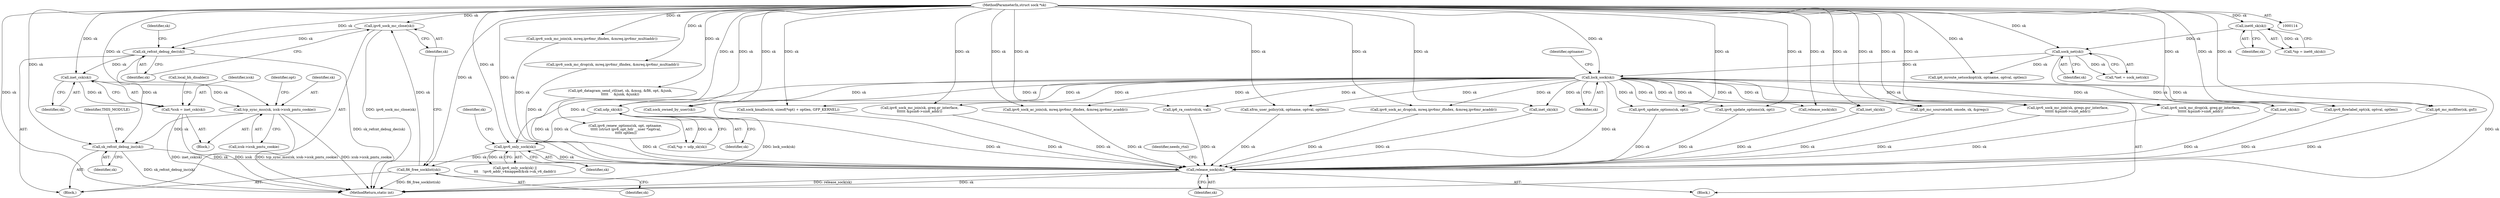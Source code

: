 digraph "0_linux_45f6fad84cc305103b28d73482b344d7f5b76f39_11@API" {
"1000281" [label="(Call,ipv6_sock_mc_close(sk))"];
"1000279" [label="(Call,fl6_free_socklist(sk))"];
"1000265" [label="(Call,ipv6_only_sock(sk))"];
"1000187" [label="(Call,lock_sock(sk))"];
"1000129" [label="(Call,sock_net(sk))"];
"1000124" [label="(Call,inet6_sk(sk))"];
"1000115" [label="(MethodParameterIn,struct sock *sk)"];
"1000229" [label="(Call,udp_sk(sk))"];
"1000283" [label="(Call,sk_refcnt_debug_dec(sk))"];
"1000295" [label="(Call,inet_csk(sk))"];
"1000293" [label="(Call,*icsk = inet_csk(sk))"];
"1000336" [label="(Call,tcp_sync_mss(sk, icsk->icsk_pmtu_cookie))"];
"1000417" [label="(Call,sk_refcnt_debug_inc(sk))"];
"1002049" [label="(Call,release_sock(sk))"];
"1001471" [label="(Call,ipv6_sock_ac_drop(sk, mreq.ipv6mr_ifindex, &mreq.ipv6mr_acaddr))"];
"1000130" [label="(Identifier,sk)"];
"1000265" [label="(Call,ipv6_only_sock(sk))"];
"1000418" [label="(Identifier,sk)"];
"1000283" [label="(Call,sk_refcnt_debug_dec(sk))"];
"1001897" [label="(Call,xfrm_user_policy(sk, optname, optval, optlen))"];
"1000125" [label="(Identifier,sk)"];
"1001876" [label="(Call,ipv6_flowlabel_opt(sk, optval, optlen))"];
"1000279" [label="(Call,fl6_free_socklist(sk))"];
"1001409" [label="(Call,ipv6_sock_mc_join(sk, mreq.ipv6mr_ifindex, &mreq.ipv6mr_multiaddr))"];
"1001057" [label="(Call,sock_kmalloc(sk, sizeof(*opt) + optlen, GFP_KERNEL))"];
"1000179" [label="(Call,ip6_mroute_setsockopt(sk, optname, optval, optlen))"];
"1000291" [label="(Block,)"];
"1001781" [label="(Call,ip6_ra_control(sk, val))"];
"1000264" [label="(Call,ipv6_only_sock(sk) ||\n\t\t\t    !ipv6_addr_v4mapped(&sk->sk_v6_daddr))"];
"1000288" [label="(Identifier,sk)"];
"1000120" [label="(Block,)"];
"1000295" [label="(Call,inet_csk(sk))"];
"1000115" [label="(MethodParameterIn,struct sock *sk)"];
"1000297" [label="(Call,local_bh_disable())"];
"1000266" [label="(Identifier,sk)"];
"1002052" [label="(Identifier,needs_rtnl)"];
"1001544" [label="(Call,ipv6_sock_mc_drop(sk, greq.gr_interface,\n\t\t\t\t\t\t &psin6->sin6_addr))"];
"1000127" [label="(Call,*net = sock_net(sk))"];
"1000124" [label="(Call,inet6_sk(sk))"];
"1000284" [label="(Identifier,sk)"];
"1000293" [label="(Call,*icsk = inet_csk(sk))"];
"1001421" [label="(Call,ipv6_sock_mc_drop(sk, mreq.ipv6mr_ifindex, &mreq.ipv6mr_multiaddr))"];
"1002065" [label="(MethodReturn,static int)"];
"1001122" [label="(Call,ip6_datagram_send_ctl(net, sk, &msg, &fl6, opt, &junk,\n\t\t\t\t\t     &junk, &junk))"];
"1000230" [label="(Identifier,sk)"];
"1000129" [label="(Call,sock_net(sk))"];
"1000190" [label="(Identifier,optname)"];
"1001145" [label="(Call,ipv6_update_options(sk, opt))"];
"1000187" [label="(Call,lock_sock(sk))"];
"1000434" [label="(Call,inet_sk(sk))"];
"1000281" [label="(Call,ipv6_sock_mc_close(sk))"];
"1000390" [label="(Identifier,opt)"];
"1002049" [label="(Call,release_sock(sk))"];
"1000227" [label="(Call,*up = udp_sk(sk))"];
"1002050" [label="(Identifier,sk)"];
"1000857" [label="(Call,sock_owned_by_user(sk))"];
"1000282" [label="(Identifier,sk)"];
"1001532" [label="(Call,ipv6_sock_mc_join(sk, greq.gr_interface,\n\t\t\t\t\t\t &psin6->sin6_addr))"];
"1001459" [label="(Call,ipv6_sock_ac_join(sk, mreq.ipv6mr_ifindex, &mreq.ipv6mr_acaddr))"];
"1000294" [label="(Identifier,icsk)"];
"1000417" [label="(Call,sk_refcnt_debug_inc(sk))"];
"1001676" [label="(Call,ip6_mc_source(add, omode, sk, &greqs))"];
"1001766" [label="(Call,ip6_mc_msfilter(sk, gsf))"];
"1000280" [label="(Identifier,sk)"];
"1000772" [label="(Call,inet_sk(sk))"];
"1000336" [label="(Call,tcp_sync_mss(sk, icsk->icsk_pmtu_cookie))"];
"1000926" [label="(Call,ipv6_update_options(sk, opt))"];
"1001643" [label="(Call,ipv6_sock_mc_join(sk, greqs.gsr_interface,\n\t\t\t\t\t\t &psin6->sin6_addr))"];
"1000337" [label="(Identifier,sk)"];
"1000203" [label="(Block,)"];
"1000271" [label="(Identifier,sk)"];
"1000296" [label="(Identifier,sk)"];
"1000122" [label="(Call,*np = inet6_sk(sk))"];
"1000861" [label="(Call,ipv6_renew_options(sk, opt, optname,\n \t\t\t\t\t (struct ipv6_opt_hdr __user *)optval,\n \t\t\t\t\t optlen))"];
"1000338" [label="(Call,icsk->icsk_pmtu_cookie)"];
"1002057" [label="(Call,release_sock(sk))"];
"1000229" [label="(Call,udp_sk(sk))"];
"1000420" [label="(Identifier,THIS_MODULE)"];
"1000188" [label="(Identifier,sk)"];
"1001387" [label="(Call,inet_sk(sk))"];
"1000281" -> "1000203"  [label="AST: "];
"1000281" -> "1000282"  [label="CFG: "];
"1000282" -> "1000281"  [label="AST: "];
"1000284" -> "1000281"  [label="CFG: "];
"1000281" -> "1002065"  [label="DDG: ipv6_sock_mc_close(sk)"];
"1000279" -> "1000281"  [label="DDG: sk"];
"1000115" -> "1000281"  [label="DDG: sk"];
"1000281" -> "1000283"  [label="DDG: sk"];
"1000279" -> "1000203"  [label="AST: "];
"1000279" -> "1000280"  [label="CFG: "];
"1000280" -> "1000279"  [label="AST: "];
"1000282" -> "1000279"  [label="CFG: "];
"1000279" -> "1002065"  [label="DDG: fl6_free_socklist(sk)"];
"1000265" -> "1000279"  [label="DDG: sk"];
"1000115" -> "1000279"  [label="DDG: sk"];
"1000265" -> "1000264"  [label="AST: "];
"1000265" -> "1000266"  [label="CFG: "];
"1000266" -> "1000265"  [label="AST: "];
"1000271" -> "1000265"  [label="CFG: "];
"1000264" -> "1000265"  [label="CFG: "];
"1000265" -> "1000264"  [label="DDG: sk"];
"1000187" -> "1000265"  [label="DDG: sk"];
"1000229" -> "1000265"  [label="DDG: sk"];
"1000115" -> "1000265"  [label="DDG: sk"];
"1000265" -> "1002049"  [label="DDG: sk"];
"1000187" -> "1000120"  [label="AST: "];
"1000187" -> "1000188"  [label="CFG: "];
"1000188" -> "1000187"  [label="AST: "];
"1000190" -> "1000187"  [label="CFG: "];
"1000187" -> "1002065"  [label="DDG: lock_sock(sk)"];
"1000129" -> "1000187"  [label="DDG: sk"];
"1000115" -> "1000187"  [label="DDG: sk"];
"1000187" -> "1000229"  [label="DDG: sk"];
"1000187" -> "1000434"  [label="DDG: sk"];
"1000187" -> "1000772"  [label="DDG: sk"];
"1000187" -> "1000857"  [label="DDG: sk"];
"1000187" -> "1000926"  [label="DDG: sk"];
"1000187" -> "1001057"  [label="DDG: sk"];
"1000187" -> "1001145"  [label="DDG: sk"];
"1000187" -> "1001387"  [label="DDG: sk"];
"1000187" -> "1001459"  [label="DDG: sk"];
"1000187" -> "1001471"  [label="DDG: sk"];
"1000187" -> "1001532"  [label="DDG: sk"];
"1000187" -> "1001544"  [label="DDG: sk"];
"1000187" -> "1001643"  [label="DDG: sk"];
"1000187" -> "1001676"  [label="DDG: sk"];
"1000187" -> "1001766"  [label="DDG: sk"];
"1000187" -> "1001781"  [label="DDG: sk"];
"1000187" -> "1001876"  [label="DDG: sk"];
"1000187" -> "1001897"  [label="DDG: sk"];
"1000187" -> "1002049"  [label="DDG: sk"];
"1000187" -> "1002057"  [label="DDG: sk"];
"1000129" -> "1000127"  [label="AST: "];
"1000129" -> "1000130"  [label="CFG: "];
"1000130" -> "1000129"  [label="AST: "];
"1000127" -> "1000129"  [label="CFG: "];
"1000129" -> "1002065"  [label="DDG: sk"];
"1000129" -> "1000127"  [label="DDG: sk"];
"1000124" -> "1000129"  [label="DDG: sk"];
"1000115" -> "1000129"  [label="DDG: sk"];
"1000129" -> "1000179"  [label="DDG: sk"];
"1000124" -> "1000122"  [label="AST: "];
"1000124" -> "1000125"  [label="CFG: "];
"1000125" -> "1000124"  [label="AST: "];
"1000122" -> "1000124"  [label="CFG: "];
"1000124" -> "1000122"  [label="DDG: sk"];
"1000115" -> "1000124"  [label="DDG: sk"];
"1000115" -> "1000114"  [label="AST: "];
"1000115" -> "1002065"  [label="DDG: sk"];
"1000115" -> "1000179"  [label="DDG: sk"];
"1000115" -> "1000229"  [label="DDG: sk"];
"1000115" -> "1000283"  [label="DDG: sk"];
"1000115" -> "1000295"  [label="DDG: sk"];
"1000115" -> "1000336"  [label="DDG: sk"];
"1000115" -> "1000417"  [label="DDG: sk"];
"1000115" -> "1000434"  [label="DDG: sk"];
"1000115" -> "1000772"  [label="DDG: sk"];
"1000115" -> "1000857"  [label="DDG: sk"];
"1000115" -> "1000861"  [label="DDG: sk"];
"1000115" -> "1000926"  [label="DDG: sk"];
"1000115" -> "1001057"  [label="DDG: sk"];
"1000115" -> "1001122"  [label="DDG: sk"];
"1000115" -> "1001145"  [label="DDG: sk"];
"1000115" -> "1001387"  [label="DDG: sk"];
"1000115" -> "1001409"  [label="DDG: sk"];
"1000115" -> "1001421"  [label="DDG: sk"];
"1000115" -> "1001459"  [label="DDG: sk"];
"1000115" -> "1001471"  [label="DDG: sk"];
"1000115" -> "1001532"  [label="DDG: sk"];
"1000115" -> "1001544"  [label="DDG: sk"];
"1000115" -> "1001643"  [label="DDG: sk"];
"1000115" -> "1001676"  [label="DDG: sk"];
"1000115" -> "1001766"  [label="DDG: sk"];
"1000115" -> "1001781"  [label="DDG: sk"];
"1000115" -> "1001876"  [label="DDG: sk"];
"1000115" -> "1001897"  [label="DDG: sk"];
"1000115" -> "1002049"  [label="DDG: sk"];
"1000115" -> "1002057"  [label="DDG: sk"];
"1000229" -> "1000227"  [label="AST: "];
"1000229" -> "1000230"  [label="CFG: "];
"1000230" -> "1000229"  [label="AST: "];
"1000227" -> "1000229"  [label="CFG: "];
"1000229" -> "1000227"  [label="DDG: sk"];
"1000229" -> "1002049"  [label="DDG: sk"];
"1000283" -> "1000203"  [label="AST: "];
"1000283" -> "1000284"  [label="CFG: "];
"1000284" -> "1000283"  [label="AST: "];
"1000288" -> "1000283"  [label="CFG: "];
"1000283" -> "1002065"  [label="DDG: sk_refcnt_debug_dec(sk)"];
"1000283" -> "1000295"  [label="DDG: sk"];
"1000283" -> "1000417"  [label="DDG: sk"];
"1000295" -> "1000293"  [label="AST: "];
"1000295" -> "1000296"  [label="CFG: "];
"1000296" -> "1000295"  [label="AST: "];
"1000293" -> "1000295"  [label="CFG: "];
"1000295" -> "1000293"  [label="DDG: sk"];
"1000295" -> "1000336"  [label="DDG: sk"];
"1000293" -> "1000291"  [label="AST: "];
"1000294" -> "1000293"  [label="AST: "];
"1000297" -> "1000293"  [label="CFG: "];
"1000293" -> "1002065"  [label="DDG: icsk"];
"1000293" -> "1002065"  [label="DDG: inet_csk(sk)"];
"1000336" -> "1000291"  [label="AST: "];
"1000336" -> "1000338"  [label="CFG: "];
"1000337" -> "1000336"  [label="AST: "];
"1000338" -> "1000336"  [label="AST: "];
"1000390" -> "1000336"  [label="CFG: "];
"1000336" -> "1002065"  [label="DDG: tcp_sync_mss(sk, icsk->icsk_pmtu_cookie)"];
"1000336" -> "1002065"  [label="DDG: icsk->icsk_pmtu_cookie"];
"1000336" -> "1000417"  [label="DDG: sk"];
"1000417" -> "1000203"  [label="AST: "];
"1000417" -> "1000418"  [label="CFG: "];
"1000418" -> "1000417"  [label="AST: "];
"1000420" -> "1000417"  [label="CFG: "];
"1000417" -> "1002065"  [label="DDG: sk_refcnt_debug_inc(sk)"];
"1000417" -> "1002049"  [label="DDG: sk"];
"1002049" -> "1000120"  [label="AST: "];
"1002049" -> "1002050"  [label="CFG: "];
"1002050" -> "1002049"  [label="AST: "];
"1002052" -> "1002049"  [label="CFG: "];
"1002049" -> "1002065"  [label="DDG: release_sock(sk)"];
"1002049" -> "1002065"  [label="DDG: sk"];
"1001876" -> "1002049"  [label="DDG: sk"];
"1001544" -> "1002049"  [label="DDG: sk"];
"1001781" -> "1002049"  [label="DDG: sk"];
"1001122" -> "1002049"  [label="DDG: sk"];
"1001145" -> "1002049"  [label="DDG: sk"];
"1001471" -> "1002049"  [label="DDG: sk"];
"1001766" -> "1002049"  [label="DDG: sk"];
"1000926" -> "1002049"  [label="DDG: sk"];
"1001643" -> "1002049"  [label="DDG: sk"];
"1000434" -> "1002049"  [label="DDG: sk"];
"1001532" -> "1002049"  [label="DDG: sk"];
"1001676" -> "1002049"  [label="DDG: sk"];
"1000772" -> "1002049"  [label="DDG: sk"];
"1001387" -> "1002049"  [label="DDG: sk"];
"1001459" -> "1002049"  [label="DDG: sk"];
"1001421" -> "1002049"  [label="DDG: sk"];
"1001409" -> "1002049"  [label="DDG: sk"];
"1001057" -> "1002049"  [label="DDG: sk"];
"1001897" -> "1002049"  [label="DDG: sk"];
"1000861" -> "1002049"  [label="DDG: sk"];
}
